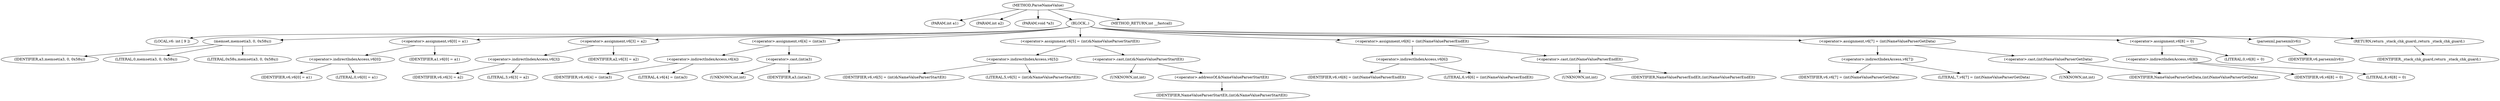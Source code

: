 digraph ParseNameValue {  
"1000102" [label = "(METHOD,ParseNameValue)" ]
"1000103" [label = "(PARAM,int a1)" ]
"1000104" [label = "(PARAM,int a2)" ]
"1000105" [label = "(PARAM,void *a3)" ]
"1000106" [label = "(BLOCK,,)" ]
"1000107" [label = "(LOCAL,v6: int [ 9 ])" ]
"1000108" [label = "(memset,memset(a3, 0, 0x58u))" ]
"1000109" [label = "(IDENTIFIER,a3,memset(a3, 0, 0x58u))" ]
"1000110" [label = "(LITERAL,0,memset(a3, 0, 0x58u))" ]
"1000111" [label = "(LITERAL,0x58u,memset(a3, 0, 0x58u))" ]
"1000112" [label = "(<operator>.assignment,v6[0] = a1)" ]
"1000113" [label = "(<operator>.indirectIndexAccess,v6[0])" ]
"1000114" [label = "(IDENTIFIER,v6,v6[0] = a1)" ]
"1000115" [label = "(LITERAL,0,v6[0] = a1)" ]
"1000116" [label = "(IDENTIFIER,a1,v6[0] = a1)" ]
"1000117" [label = "(<operator>.assignment,v6[3] = a2)" ]
"1000118" [label = "(<operator>.indirectIndexAccess,v6[3])" ]
"1000119" [label = "(IDENTIFIER,v6,v6[3] = a2)" ]
"1000120" [label = "(LITERAL,3,v6[3] = a2)" ]
"1000121" [label = "(IDENTIFIER,a2,v6[3] = a2)" ]
"1000122" [label = "(<operator>.assignment,v6[4] = (int)a3)" ]
"1000123" [label = "(<operator>.indirectIndexAccess,v6[4])" ]
"1000124" [label = "(IDENTIFIER,v6,v6[4] = (int)a3)" ]
"1000125" [label = "(LITERAL,4,v6[4] = (int)a3)" ]
"1000126" [label = "(<operator>.cast,(int)a3)" ]
"1000127" [label = "(UNKNOWN,int,int)" ]
"1000128" [label = "(IDENTIFIER,a3,(int)a3)" ]
"1000129" [label = "(<operator>.assignment,v6[5] = (int)&NameValueParserStartElt)" ]
"1000130" [label = "(<operator>.indirectIndexAccess,v6[5])" ]
"1000131" [label = "(IDENTIFIER,v6,v6[5] = (int)&NameValueParserStartElt)" ]
"1000132" [label = "(LITERAL,5,v6[5] = (int)&NameValueParserStartElt)" ]
"1000133" [label = "(<operator>.cast,(int)&NameValueParserStartElt)" ]
"1000134" [label = "(UNKNOWN,int,int)" ]
"1000135" [label = "(<operator>.addressOf,&NameValueParserStartElt)" ]
"1000136" [label = "(IDENTIFIER,NameValueParserStartElt,(int)&NameValueParserStartElt)" ]
"1000137" [label = "(<operator>.assignment,v6[6] = (int)NameValueParserEndElt)" ]
"1000138" [label = "(<operator>.indirectIndexAccess,v6[6])" ]
"1000139" [label = "(IDENTIFIER,v6,v6[6] = (int)NameValueParserEndElt)" ]
"1000140" [label = "(LITERAL,6,v6[6] = (int)NameValueParserEndElt)" ]
"1000141" [label = "(<operator>.cast,(int)NameValueParserEndElt)" ]
"1000142" [label = "(UNKNOWN,int,int)" ]
"1000143" [label = "(IDENTIFIER,NameValueParserEndElt,(int)NameValueParserEndElt)" ]
"1000144" [label = "(<operator>.assignment,v6[7] = (int)NameValueParserGetData)" ]
"1000145" [label = "(<operator>.indirectIndexAccess,v6[7])" ]
"1000146" [label = "(IDENTIFIER,v6,v6[7] = (int)NameValueParserGetData)" ]
"1000147" [label = "(LITERAL,7,v6[7] = (int)NameValueParserGetData)" ]
"1000148" [label = "(<operator>.cast,(int)NameValueParserGetData)" ]
"1000149" [label = "(UNKNOWN,int,int)" ]
"1000150" [label = "(IDENTIFIER,NameValueParserGetData,(int)NameValueParserGetData)" ]
"1000151" [label = "(<operator>.assignment,v6[8] = 0)" ]
"1000152" [label = "(<operator>.indirectIndexAccess,v6[8])" ]
"1000153" [label = "(IDENTIFIER,v6,v6[8] = 0)" ]
"1000154" [label = "(LITERAL,8,v6[8] = 0)" ]
"1000155" [label = "(LITERAL,0,v6[8] = 0)" ]
"1000156" [label = "(parsexml,parsexml(v6))" ]
"1000157" [label = "(IDENTIFIER,v6,parsexml(v6))" ]
"1000158" [label = "(RETURN,return _stack_chk_guard;,return _stack_chk_guard;)" ]
"1000159" [label = "(IDENTIFIER,_stack_chk_guard,return _stack_chk_guard;)" ]
"1000160" [label = "(METHOD_RETURN,int __fastcall)" ]
  "1000102" -> "1000103" 
  "1000102" -> "1000104" 
  "1000102" -> "1000105" 
  "1000102" -> "1000106" 
  "1000102" -> "1000160" 
  "1000106" -> "1000107" 
  "1000106" -> "1000108" 
  "1000106" -> "1000112" 
  "1000106" -> "1000117" 
  "1000106" -> "1000122" 
  "1000106" -> "1000129" 
  "1000106" -> "1000137" 
  "1000106" -> "1000144" 
  "1000106" -> "1000151" 
  "1000106" -> "1000156" 
  "1000106" -> "1000158" 
  "1000108" -> "1000109" 
  "1000108" -> "1000110" 
  "1000108" -> "1000111" 
  "1000112" -> "1000113" 
  "1000112" -> "1000116" 
  "1000113" -> "1000114" 
  "1000113" -> "1000115" 
  "1000117" -> "1000118" 
  "1000117" -> "1000121" 
  "1000118" -> "1000119" 
  "1000118" -> "1000120" 
  "1000122" -> "1000123" 
  "1000122" -> "1000126" 
  "1000123" -> "1000124" 
  "1000123" -> "1000125" 
  "1000126" -> "1000127" 
  "1000126" -> "1000128" 
  "1000129" -> "1000130" 
  "1000129" -> "1000133" 
  "1000130" -> "1000131" 
  "1000130" -> "1000132" 
  "1000133" -> "1000134" 
  "1000133" -> "1000135" 
  "1000135" -> "1000136" 
  "1000137" -> "1000138" 
  "1000137" -> "1000141" 
  "1000138" -> "1000139" 
  "1000138" -> "1000140" 
  "1000141" -> "1000142" 
  "1000141" -> "1000143" 
  "1000144" -> "1000145" 
  "1000144" -> "1000148" 
  "1000145" -> "1000146" 
  "1000145" -> "1000147" 
  "1000148" -> "1000149" 
  "1000148" -> "1000150" 
  "1000151" -> "1000152" 
  "1000151" -> "1000155" 
  "1000152" -> "1000153" 
  "1000152" -> "1000154" 
  "1000156" -> "1000157" 
  "1000158" -> "1000159" 
}
